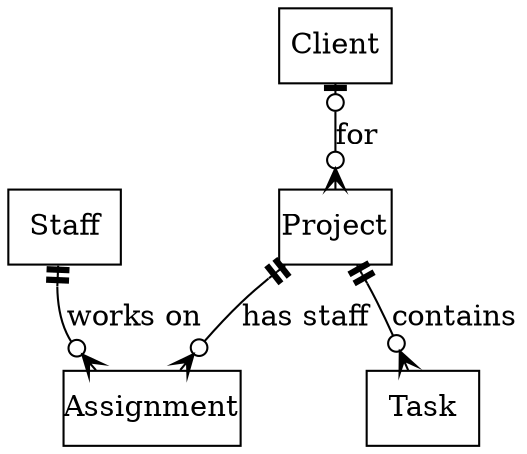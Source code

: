digraph G {

	node [shape=box, margin=0];
    edge [arrowhead=crowodot, arrowtail=teetee, dir=both];

// entities
	Task;
	Project;
	Client;
	Assignment;
	Staff;

// relationships
	Project -> Task [label="contains"];
	Client -> Project [label="for" arrowtail=teeodot];
	Project -> Assignment [label="has staff"];
	Staff -> Assignment [label="works on"];
}